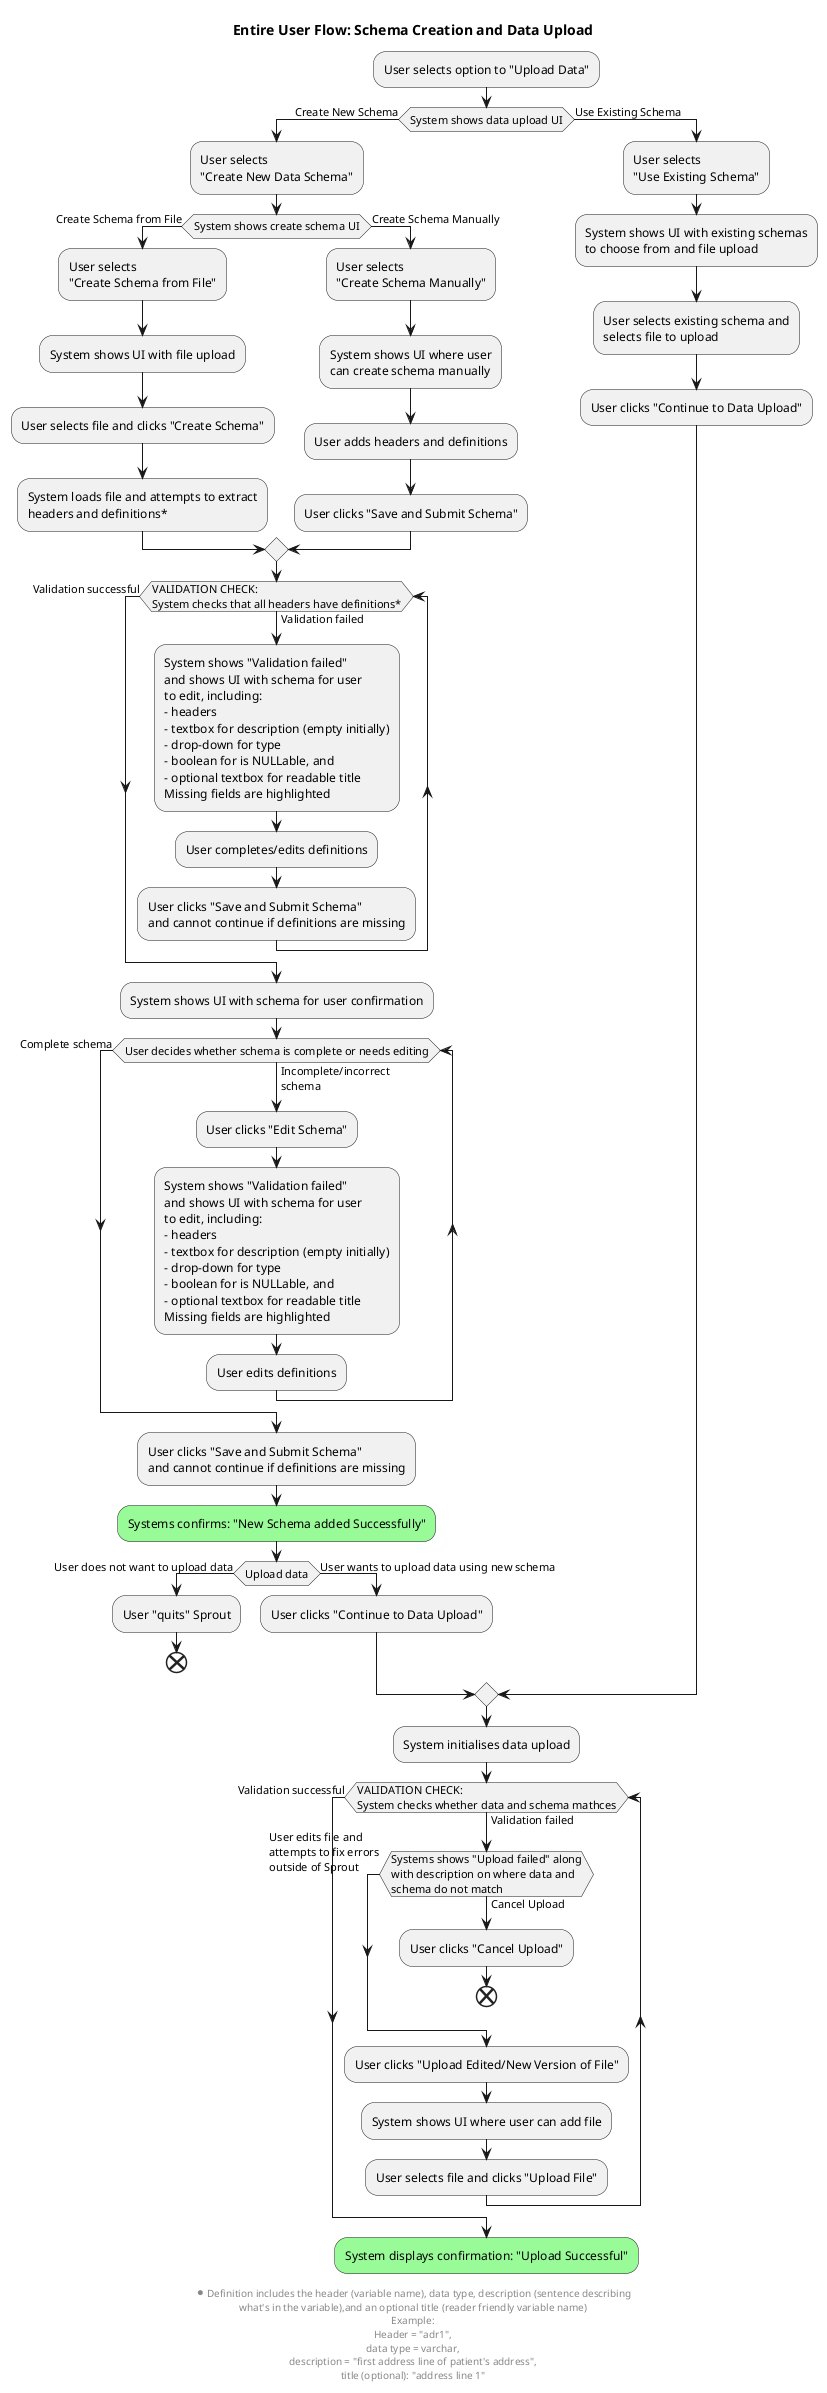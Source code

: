 @startuml user-flow

title Entire User Flow: Schema Creation and Data Upload

:User selects option to "Upload Data";
'Data vs file: File indicates only a single file (e.g., csv) can be uploaded at a time. Is that what we want?
'That could be very annoying for researchers with one file per participant (per visit)
if (System shows data upload UI) then (Create New Schema)
  :User selects\n"Create New Data Schema";
  if (System shows create schema UI) then (Create Schema from File)
    :User selects\n"Create Schema from File";
    :System shows UI with file upload;
    :User selects file and clicks "Create Schema";
    :System loads file and attempts to extract
    headers and definitions*;
  else (Create Schema Manually)
    :User selects\n"Create Schema Manually";
    :System shows UI where user 
    can create schema manually;
    :User adds headers and definitions;
    :User clicks "Save and Submit Schema";
  endif
    while (VALIDATION CHECK:\nSystem checks that all headers have definitions*) is (Validation failed)
      :System shows "Validation failed"
      and shows UI with schema for user 
      to edit, including: 
      - headers
      - textbox for description (empty initially)
      - drop-down for type
      - boolean for is NULLable, and 
      - optional textbox for readable title
      Missing fields are highlighted;
      :User completes/edits definitions;
      :User clicks "Save and Submit Schema"
      and cannot continue if definitions are missing;
    end while (Validation successful)
    :System shows UI with schema for user confirmation;
    while (User decides whether schema is complete or needs editing) is (Incomplete/incorrect\nschema)
      :User clicks "Edit Schema";
      :System shows "Validation failed"
      and shows UI with schema for user 
      to edit, including: 
      - headers
      - textbox for description (empty initially)
      - drop-down for type
      - boolean for is NULLable, and 
      - optional textbox for readable title
      Missing fields are highlighted;
      :User edits definitions;
    end while (Complete schema);
  :User clicks "Save and Submit Schema"
  and cannot continue if definitions are missing;
  #palegreen:Systems confirms: "New Schema added Successfully";
  if (Upload data) then (User does not want to upload data)
    :User "quits" Sprout; 
    end
  else (User wants to upload data using new schema)
    :User clicks "Continue to Data Upload";
  endif
else (Use Existing Schema)
    :User selects\n"Use Existing Schema";
    :System shows UI with existing schemas 
    to choose from and file upload;
    :User selects existing schema and 
    selects file to upload;
    :User clicks "Continue to Data Upload";
endif 
:System initialises data upload;
while (VALIDATION CHECK:\nSystem checks whether data and schema mathces) is (Validation failed)
    while (Systems shows "Upload failed" along\nwith description on where data and\nschema do not match) is (Cancel Upload)
        :User clicks "Cancel Upload";
        end
    end while (User edits file and\nattempts to fix errors\noutside of Sprout);
    :User clicks "Upload Edited/New Version of File";
    :System shows UI where user can add file; 
    :User selects file and clicks "Upload File";

end while (Validation successful);
#palegreen:System displays confirmation: "Upload Successful";

footer \n*Definition includes the header (variable name), data type, description (sentence describing\nwhat's in the variable),and an optional title (reader friendly variable name)\nExample:\nHeader = "adr1",\ndata type = varchar,\ndescription = "first address line of patient's address",\ntitle (optional): "address line 1"

@enduml
